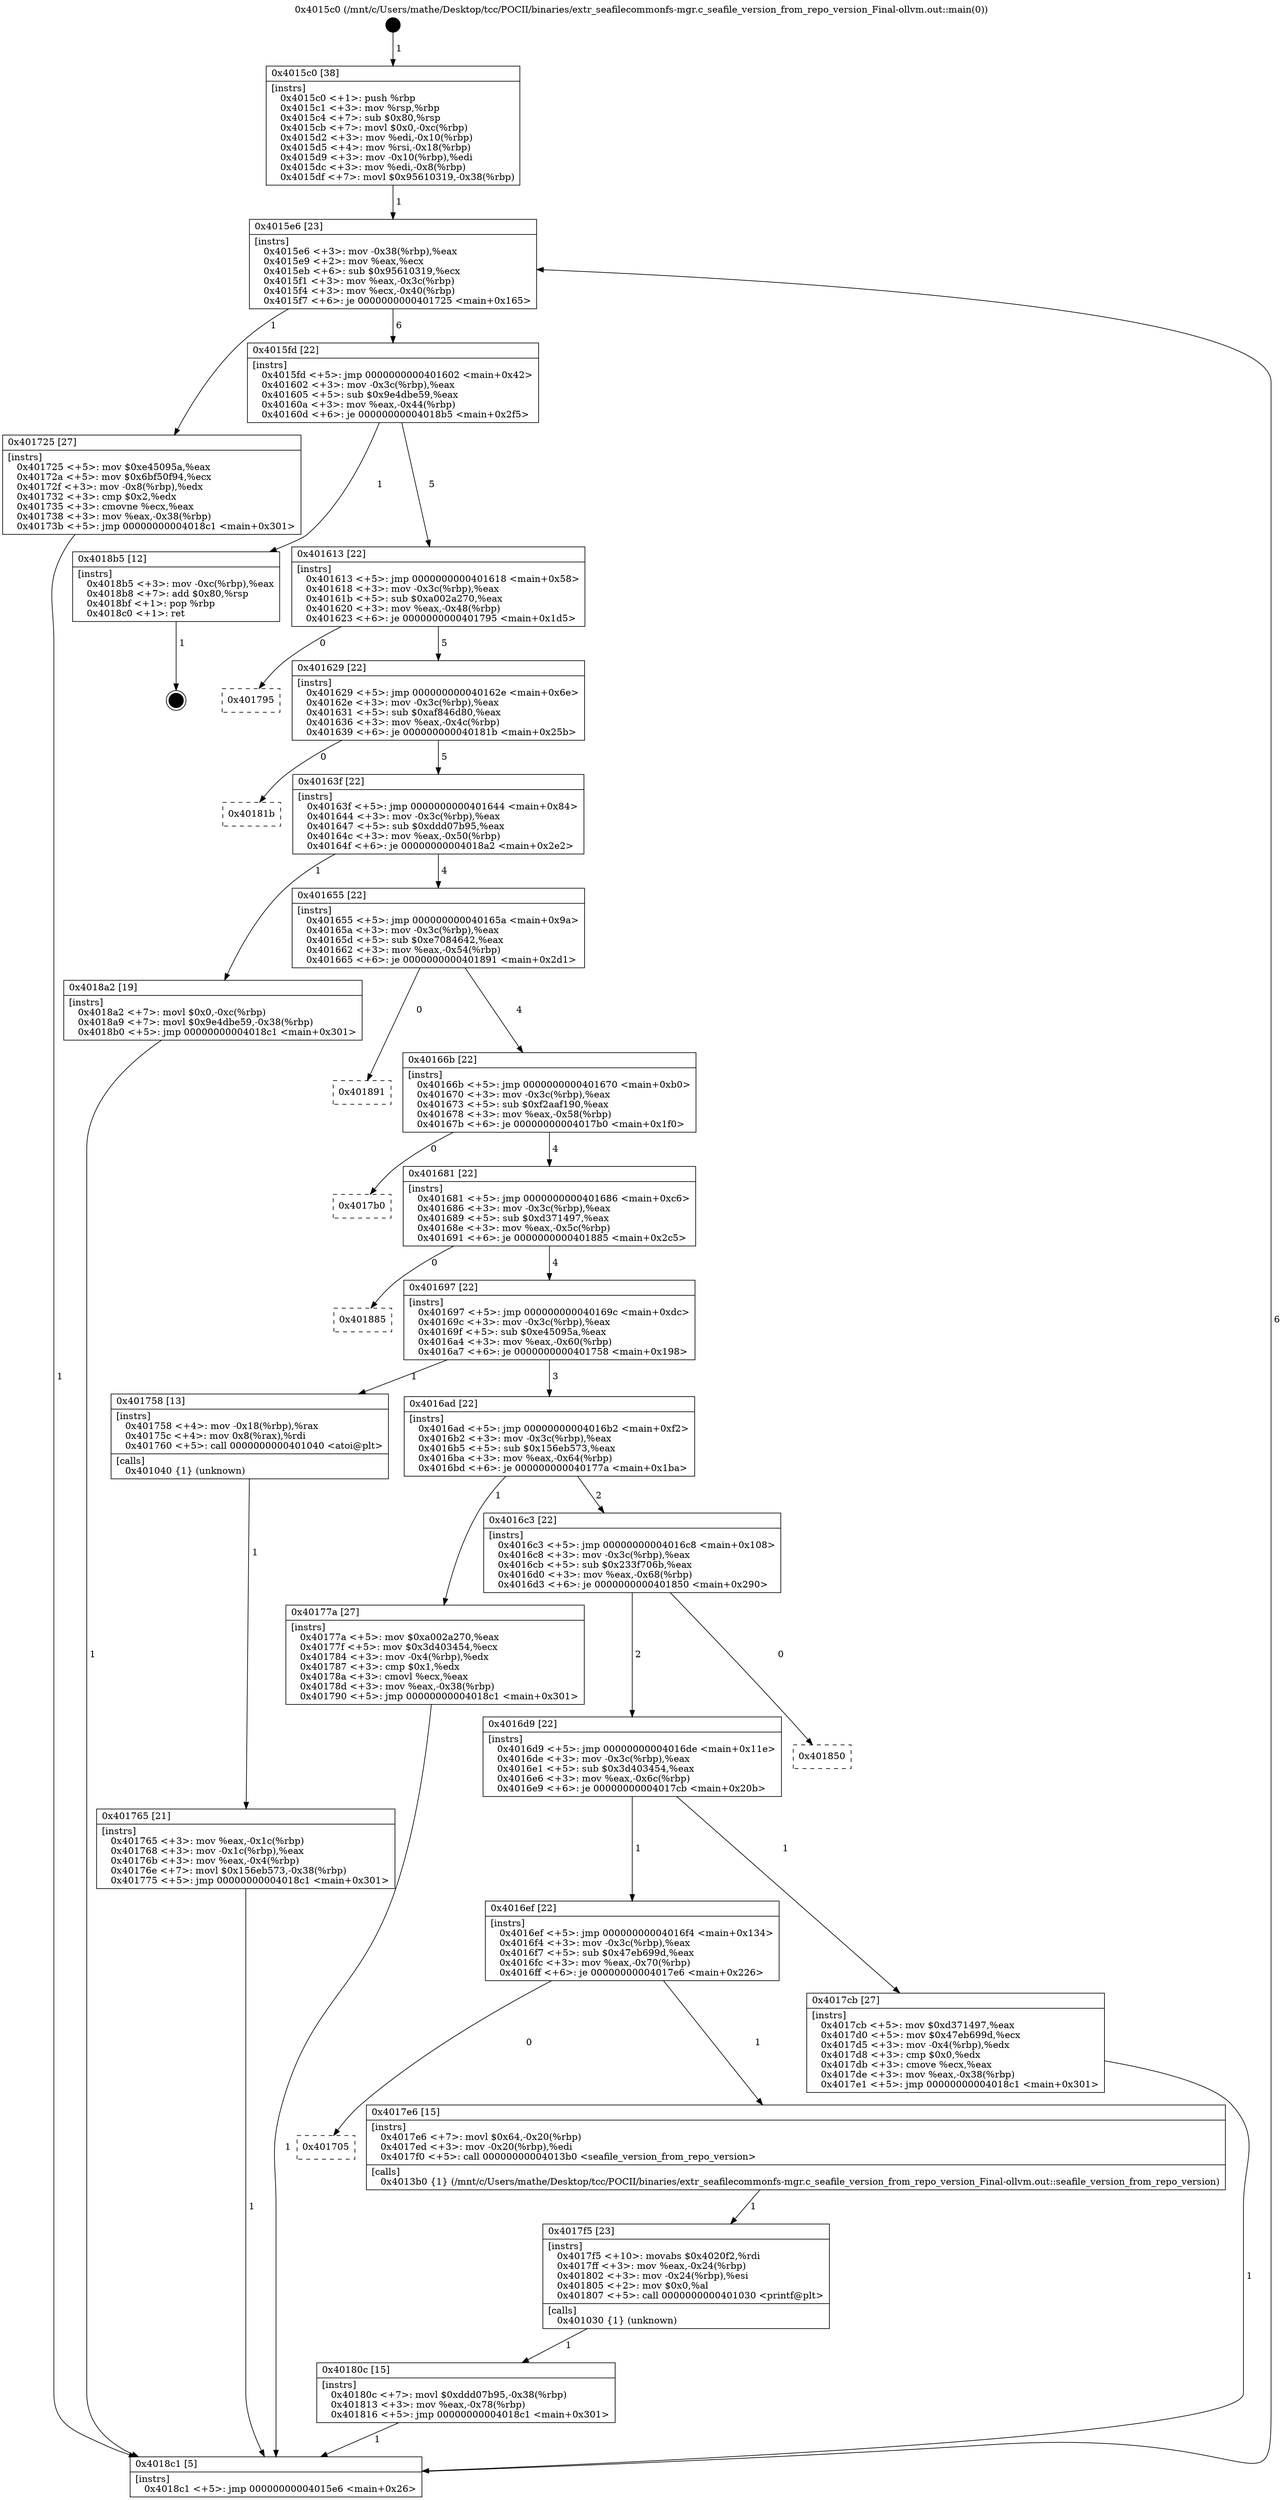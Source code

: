 digraph "0x4015c0" {
  label = "0x4015c0 (/mnt/c/Users/mathe/Desktop/tcc/POCII/binaries/extr_seafilecommonfs-mgr.c_seafile_version_from_repo_version_Final-ollvm.out::main(0))"
  labelloc = "t"
  node[shape=record]

  Entry [label="",width=0.3,height=0.3,shape=circle,fillcolor=black,style=filled]
  "0x4015e6" [label="{
     0x4015e6 [23]\l
     | [instrs]\l
     &nbsp;&nbsp;0x4015e6 \<+3\>: mov -0x38(%rbp),%eax\l
     &nbsp;&nbsp;0x4015e9 \<+2\>: mov %eax,%ecx\l
     &nbsp;&nbsp;0x4015eb \<+6\>: sub $0x95610319,%ecx\l
     &nbsp;&nbsp;0x4015f1 \<+3\>: mov %eax,-0x3c(%rbp)\l
     &nbsp;&nbsp;0x4015f4 \<+3\>: mov %ecx,-0x40(%rbp)\l
     &nbsp;&nbsp;0x4015f7 \<+6\>: je 0000000000401725 \<main+0x165\>\l
  }"]
  "0x401725" [label="{
     0x401725 [27]\l
     | [instrs]\l
     &nbsp;&nbsp;0x401725 \<+5\>: mov $0xe45095a,%eax\l
     &nbsp;&nbsp;0x40172a \<+5\>: mov $0x6bf50f94,%ecx\l
     &nbsp;&nbsp;0x40172f \<+3\>: mov -0x8(%rbp),%edx\l
     &nbsp;&nbsp;0x401732 \<+3\>: cmp $0x2,%edx\l
     &nbsp;&nbsp;0x401735 \<+3\>: cmovne %ecx,%eax\l
     &nbsp;&nbsp;0x401738 \<+3\>: mov %eax,-0x38(%rbp)\l
     &nbsp;&nbsp;0x40173b \<+5\>: jmp 00000000004018c1 \<main+0x301\>\l
  }"]
  "0x4015fd" [label="{
     0x4015fd [22]\l
     | [instrs]\l
     &nbsp;&nbsp;0x4015fd \<+5\>: jmp 0000000000401602 \<main+0x42\>\l
     &nbsp;&nbsp;0x401602 \<+3\>: mov -0x3c(%rbp),%eax\l
     &nbsp;&nbsp;0x401605 \<+5\>: sub $0x9e4dbe59,%eax\l
     &nbsp;&nbsp;0x40160a \<+3\>: mov %eax,-0x44(%rbp)\l
     &nbsp;&nbsp;0x40160d \<+6\>: je 00000000004018b5 \<main+0x2f5\>\l
  }"]
  "0x4018c1" [label="{
     0x4018c1 [5]\l
     | [instrs]\l
     &nbsp;&nbsp;0x4018c1 \<+5\>: jmp 00000000004015e6 \<main+0x26\>\l
  }"]
  "0x4015c0" [label="{
     0x4015c0 [38]\l
     | [instrs]\l
     &nbsp;&nbsp;0x4015c0 \<+1\>: push %rbp\l
     &nbsp;&nbsp;0x4015c1 \<+3\>: mov %rsp,%rbp\l
     &nbsp;&nbsp;0x4015c4 \<+7\>: sub $0x80,%rsp\l
     &nbsp;&nbsp;0x4015cb \<+7\>: movl $0x0,-0xc(%rbp)\l
     &nbsp;&nbsp;0x4015d2 \<+3\>: mov %edi,-0x10(%rbp)\l
     &nbsp;&nbsp;0x4015d5 \<+4\>: mov %rsi,-0x18(%rbp)\l
     &nbsp;&nbsp;0x4015d9 \<+3\>: mov -0x10(%rbp),%edi\l
     &nbsp;&nbsp;0x4015dc \<+3\>: mov %edi,-0x8(%rbp)\l
     &nbsp;&nbsp;0x4015df \<+7\>: movl $0x95610319,-0x38(%rbp)\l
  }"]
  Exit [label="",width=0.3,height=0.3,shape=circle,fillcolor=black,style=filled,peripheries=2]
  "0x4018b5" [label="{
     0x4018b5 [12]\l
     | [instrs]\l
     &nbsp;&nbsp;0x4018b5 \<+3\>: mov -0xc(%rbp),%eax\l
     &nbsp;&nbsp;0x4018b8 \<+7\>: add $0x80,%rsp\l
     &nbsp;&nbsp;0x4018bf \<+1\>: pop %rbp\l
     &nbsp;&nbsp;0x4018c0 \<+1\>: ret\l
  }"]
  "0x401613" [label="{
     0x401613 [22]\l
     | [instrs]\l
     &nbsp;&nbsp;0x401613 \<+5\>: jmp 0000000000401618 \<main+0x58\>\l
     &nbsp;&nbsp;0x401618 \<+3\>: mov -0x3c(%rbp),%eax\l
     &nbsp;&nbsp;0x40161b \<+5\>: sub $0xa002a270,%eax\l
     &nbsp;&nbsp;0x401620 \<+3\>: mov %eax,-0x48(%rbp)\l
     &nbsp;&nbsp;0x401623 \<+6\>: je 0000000000401795 \<main+0x1d5\>\l
  }"]
  "0x40180c" [label="{
     0x40180c [15]\l
     | [instrs]\l
     &nbsp;&nbsp;0x40180c \<+7\>: movl $0xddd07b95,-0x38(%rbp)\l
     &nbsp;&nbsp;0x401813 \<+3\>: mov %eax,-0x78(%rbp)\l
     &nbsp;&nbsp;0x401816 \<+5\>: jmp 00000000004018c1 \<main+0x301\>\l
  }"]
  "0x401795" [label="{
     0x401795\l
  }", style=dashed]
  "0x401629" [label="{
     0x401629 [22]\l
     | [instrs]\l
     &nbsp;&nbsp;0x401629 \<+5\>: jmp 000000000040162e \<main+0x6e\>\l
     &nbsp;&nbsp;0x40162e \<+3\>: mov -0x3c(%rbp),%eax\l
     &nbsp;&nbsp;0x401631 \<+5\>: sub $0xaf846d80,%eax\l
     &nbsp;&nbsp;0x401636 \<+3\>: mov %eax,-0x4c(%rbp)\l
     &nbsp;&nbsp;0x401639 \<+6\>: je 000000000040181b \<main+0x25b\>\l
  }"]
  "0x4017f5" [label="{
     0x4017f5 [23]\l
     | [instrs]\l
     &nbsp;&nbsp;0x4017f5 \<+10\>: movabs $0x4020f2,%rdi\l
     &nbsp;&nbsp;0x4017ff \<+3\>: mov %eax,-0x24(%rbp)\l
     &nbsp;&nbsp;0x401802 \<+3\>: mov -0x24(%rbp),%esi\l
     &nbsp;&nbsp;0x401805 \<+2\>: mov $0x0,%al\l
     &nbsp;&nbsp;0x401807 \<+5\>: call 0000000000401030 \<printf@plt\>\l
     | [calls]\l
     &nbsp;&nbsp;0x401030 \{1\} (unknown)\l
  }"]
  "0x40181b" [label="{
     0x40181b\l
  }", style=dashed]
  "0x40163f" [label="{
     0x40163f [22]\l
     | [instrs]\l
     &nbsp;&nbsp;0x40163f \<+5\>: jmp 0000000000401644 \<main+0x84\>\l
     &nbsp;&nbsp;0x401644 \<+3\>: mov -0x3c(%rbp),%eax\l
     &nbsp;&nbsp;0x401647 \<+5\>: sub $0xddd07b95,%eax\l
     &nbsp;&nbsp;0x40164c \<+3\>: mov %eax,-0x50(%rbp)\l
     &nbsp;&nbsp;0x40164f \<+6\>: je 00000000004018a2 \<main+0x2e2\>\l
  }"]
  "0x401705" [label="{
     0x401705\l
  }", style=dashed]
  "0x4018a2" [label="{
     0x4018a2 [19]\l
     | [instrs]\l
     &nbsp;&nbsp;0x4018a2 \<+7\>: movl $0x0,-0xc(%rbp)\l
     &nbsp;&nbsp;0x4018a9 \<+7\>: movl $0x9e4dbe59,-0x38(%rbp)\l
     &nbsp;&nbsp;0x4018b0 \<+5\>: jmp 00000000004018c1 \<main+0x301\>\l
  }"]
  "0x401655" [label="{
     0x401655 [22]\l
     | [instrs]\l
     &nbsp;&nbsp;0x401655 \<+5\>: jmp 000000000040165a \<main+0x9a\>\l
     &nbsp;&nbsp;0x40165a \<+3\>: mov -0x3c(%rbp),%eax\l
     &nbsp;&nbsp;0x40165d \<+5\>: sub $0xe7084642,%eax\l
     &nbsp;&nbsp;0x401662 \<+3\>: mov %eax,-0x54(%rbp)\l
     &nbsp;&nbsp;0x401665 \<+6\>: je 0000000000401891 \<main+0x2d1\>\l
  }"]
  "0x4017e6" [label="{
     0x4017e6 [15]\l
     | [instrs]\l
     &nbsp;&nbsp;0x4017e6 \<+7\>: movl $0x64,-0x20(%rbp)\l
     &nbsp;&nbsp;0x4017ed \<+3\>: mov -0x20(%rbp),%edi\l
     &nbsp;&nbsp;0x4017f0 \<+5\>: call 00000000004013b0 \<seafile_version_from_repo_version\>\l
     | [calls]\l
     &nbsp;&nbsp;0x4013b0 \{1\} (/mnt/c/Users/mathe/Desktop/tcc/POCII/binaries/extr_seafilecommonfs-mgr.c_seafile_version_from_repo_version_Final-ollvm.out::seafile_version_from_repo_version)\l
  }"]
  "0x401891" [label="{
     0x401891\l
  }", style=dashed]
  "0x40166b" [label="{
     0x40166b [22]\l
     | [instrs]\l
     &nbsp;&nbsp;0x40166b \<+5\>: jmp 0000000000401670 \<main+0xb0\>\l
     &nbsp;&nbsp;0x401670 \<+3\>: mov -0x3c(%rbp),%eax\l
     &nbsp;&nbsp;0x401673 \<+5\>: sub $0xf2aaf190,%eax\l
     &nbsp;&nbsp;0x401678 \<+3\>: mov %eax,-0x58(%rbp)\l
     &nbsp;&nbsp;0x40167b \<+6\>: je 00000000004017b0 \<main+0x1f0\>\l
  }"]
  "0x4016ef" [label="{
     0x4016ef [22]\l
     | [instrs]\l
     &nbsp;&nbsp;0x4016ef \<+5\>: jmp 00000000004016f4 \<main+0x134\>\l
     &nbsp;&nbsp;0x4016f4 \<+3\>: mov -0x3c(%rbp),%eax\l
     &nbsp;&nbsp;0x4016f7 \<+5\>: sub $0x47eb699d,%eax\l
     &nbsp;&nbsp;0x4016fc \<+3\>: mov %eax,-0x70(%rbp)\l
     &nbsp;&nbsp;0x4016ff \<+6\>: je 00000000004017e6 \<main+0x226\>\l
  }"]
  "0x4017b0" [label="{
     0x4017b0\l
  }", style=dashed]
  "0x401681" [label="{
     0x401681 [22]\l
     | [instrs]\l
     &nbsp;&nbsp;0x401681 \<+5\>: jmp 0000000000401686 \<main+0xc6\>\l
     &nbsp;&nbsp;0x401686 \<+3\>: mov -0x3c(%rbp),%eax\l
     &nbsp;&nbsp;0x401689 \<+5\>: sub $0xd371497,%eax\l
     &nbsp;&nbsp;0x40168e \<+3\>: mov %eax,-0x5c(%rbp)\l
     &nbsp;&nbsp;0x401691 \<+6\>: je 0000000000401885 \<main+0x2c5\>\l
  }"]
  "0x4017cb" [label="{
     0x4017cb [27]\l
     | [instrs]\l
     &nbsp;&nbsp;0x4017cb \<+5\>: mov $0xd371497,%eax\l
     &nbsp;&nbsp;0x4017d0 \<+5\>: mov $0x47eb699d,%ecx\l
     &nbsp;&nbsp;0x4017d5 \<+3\>: mov -0x4(%rbp),%edx\l
     &nbsp;&nbsp;0x4017d8 \<+3\>: cmp $0x0,%edx\l
     &nbsp;&nbsp;0x4017db \<+3\>: cmove %ecx,%eax\l
     &nbsp;&nbsp;0x4017de \<+3\>: mov %eax,-0x38(%rbp)\l
     &nbsp;&nbsp;0x4017e1 \<+5\>: jmp 00000000004018c1 \<main+0x301\>\l
  }"]
  "0x401885" [label="{
     0x401885\l
  }", style=dashed]
  "0x401697" [label="{
     0x401697 [22]\l
     | [instrs]\l
     &nbsp;&nbsp;0x401697 \<+5\>: jmp 000000000040169c \<main+0xdc\>\l
     &nbsp;&nbsp;0x40169c \<+3\>: mov -0x3c(%rbp),%eax\l
     &nbsp;&nbsp;0x40169f \<+5\>: sub $0xe45095a,%eax\l
     &nbsp;&nbsp;0x4016a4 \<+3\>: mov %eax,-0x60(%rbp)\l
     &nbsp;&nbsp;0x4016a7 \<+6\>: je 0000000000401758 \<main+0x198\>\l
  }"]
  "0x4016d9" [label="{
     0x4016d9 [22]\l
     | [instrs]\l
     &nbsp;&nbsp;0x4016d9 \<+5\>: jmp 00000000004016de \<main+0x11e\>\l
     &nbsp;&nbsp;0x4016de \<+3\>: mov -0x3c(%rbp),%eax\l
     &nbsp;&nbsp;0x4016e1 \<+5\>: sub $0x3d403454,%eax\l
     &nbsp;&nbsp;0x4016e6 \<+3\>: mov %eax,-0x6c(%rbp)\l
     &nbsp;&nbsp;0x4016e9 \<+6\>: je 00000000004017cb \<main+0x20b\>\l
  }"]
  "0x401758" [label="{
     0x401758 [13]\l
     | [instrs]\l
     &nbsp;&nbsp;0x401758 \<+4\>: mov -0x18(%rbp),%rax\l
     &nbsp;&nbsp;0x40175c \<+4\>: mov 0x8(%rax),%rdi\l
     &nbsp;&nbsp;0x401760 \<+5\>: call 0000000000401040 \<atoi@plt\>\l
     | [calls]\l
     &nbsp;&nbsp;0x401040 \{1\} (unknown)\l
  }"]
  "0x4016ad" [label="{
     0x4016ad [22]\l
     | [instrs]\l
     &nbsp;&nbsp;0x4016ad \<+5\>: jmp 00000000004016b2 \<main+0xf2\>\l
     &nbsp;&nbsp;0x4016b2 \<+3\>: mov -0x3c(%rbp),%eax\l
     &nbsp;&nbsp;0x4016b5 \<+5\>: sub $0x156eb573,%eax\l
     &nbsp;&nbsp;0x4016ba \<+3\>: mov %eax,-0x64(%rbp)\l
     &nbsp;&nbsp;0x4016bd \<+6\>: je 000000000040177a \<main+0x1ba\>\l
  }"]
  "0x401765" [label="{
     0x401765 [21]\l
     | [instrs]\l
     &nbsp;&nbsp;0x401765 \<+3\>: mov %eax,-0x1c(%rbp)\l
     &nbsp;&nbsp;0x401768 \<+3\>: mov -0x1c(%rbp),%eax\l
     &nbsp;&nbsp;0x40176b \<+3\>: mov %eax,-0x4(%rbp)\l
     &nbsp;&nbsp;0x40176e \<+7\>: movl $0x156eb573,-0x38(%rbp)\l
     &nbsp;&nbsp;0x401775 \<+5\>: jmp 00000000004018c1 \<main+0x301\>\l
  }"]
  "0x401850" [label="{
     0x401850\l
  }", style=dashed]
  "0x40177a" [label="{
     0x40177a [27]\l
     | [instrs]\l
     &nbsp;&nbsp;0x40177a \<+5\>: mov $0xa002a270,%eax\l
     &nbsp;&nbsp;0x40177f \<+5\>: mov $0x3d403454,%ecx\l
     &nbsp;&nbsp;0x401784 \<+3\>: mov -0x4(%rbp),%edx\l
     &nbsp;&nbsp;0x401787 \<+3\>: cmp $0x1,%edx\l
     &nbsp;&nbsp;0x40178a \<+3\>: cmovl %ecx,%eax\l
     &nbsp;&nbsp;0x40178d \<+3\>: mov %eax,-0x38(%rbp)\l
     &nbsp;&nbsp;0x401790 \<+5\>: jmp 00000000004018c1 \<main+0x301\>\l
  }"]
  "0x4016c3" [label="{
     0x4016c3 [22]\l
     | [instrs]\l
     &nbsp;&nbsp;0x4016c3 \<+5\>: jmp 00000000004016c8 \<main+0x108\>\l
     &nbsp;&nbsp;0x4016c8 \<+3\>: mov -0x3c(%rbp),%eax\l
     &nbsp;&nbsp;0x4016cb \<+5\>: sub $0x233f706b,%eax\l
     &nbsp;&nbsp;0x4016d0 \<+3\>: mov %eax,-0x68(%rbp)\l
     &nbsp;&nbsp;0x4016d3 \<+6\>: je 0000000000401850 \<main+0x290\>\l
  }"]
  Entry -> "0x4015c0" [label=" 1"]
  "0x4015e6" -> "0x401725" [label=" 1"]
  "0x4015e6" -> "0x4015fd" [label=" 6"]
  "0x401725" -> "0x4018c1" [label=" 1"]
  "0x4015c0" -> "0x4015e6" [label=" 1"]
  "0x4018c1" -> "0x4015e6" [label=" 6"]
  "0x4018b5" -> Exit [label=" 1"]
  "0x4015fd" -> "0x4018b5" [label=" 1"]
  "0x4015fd" -> "0x401613" [label=" 5"]
  "0x4018a2" -> "0x4018c1" [label=" 1"]
  "0x401613" -> "0x401795" [label=" 0"]
  "0x401613" -> "0x401629" [label=" 5"]
  "0x40180c" -> "0x4018c1" [label=" 1"]
  "0x401629" -> "0x40181b" [label=" 0"]
  "0x401629" -> "0x40163f" [label=" 5"]
  "0x4017f5" -> "0x40180c" [label=" 1"]
  "0x40163f" -> "0x4018a2" [label=" 1"]
  "0x40163f" -> "0x401655" [label=" 4"]
  "0x4017e6" -> "0x4017f5" [label=" 1"]
  "0x401655" -> "0x401891" [label=" 0"]
  "0x401655" -> "0x40166b" [label=" 4"]
  "0x4016ef" -> "0x401705" [label=" 0"]
  "0x40166b" -> "0x4017b0" [label=" 0"]
  "0x40166b" -> "0x401681" [label=" 4"]
  "0x4016ef" -> "0x4017e6" [label=" 1"]
  "0x401681" -> "0x401885" [label=" 0"]
  "0x401681" -> "0x401697" [label=" 4"]
  "0x4017cb" -> "0x4018c1" [label=" 1"]
  "0x401697" -> "0x401758" [label=" 1"]
  "0x401697" -> "0x4016ad" [label=" 3"]
  "0x401758" -> "0x401765" [label=" 1"]
  "0x401765" -> "0x4018c1" [label=" 1"]
  "0x4016d9" -> "0x4017cb" [label=" 1"]
  "0x4016ad" -> "0x40177a" [label=" 1"]
  "0x4016ad" -> "0x4016c3" [label=" 2"]
  "0x40177a" -> "0x4018c1" [label=" 1"]
  "0x4016d9" -> "0x4016ef" [label=" 1"]
  "0x4016c3" -> "0x401850" [label=" 0"]
  "0x4016c3" -> "0x4016d9" [label=" 2"]
}
